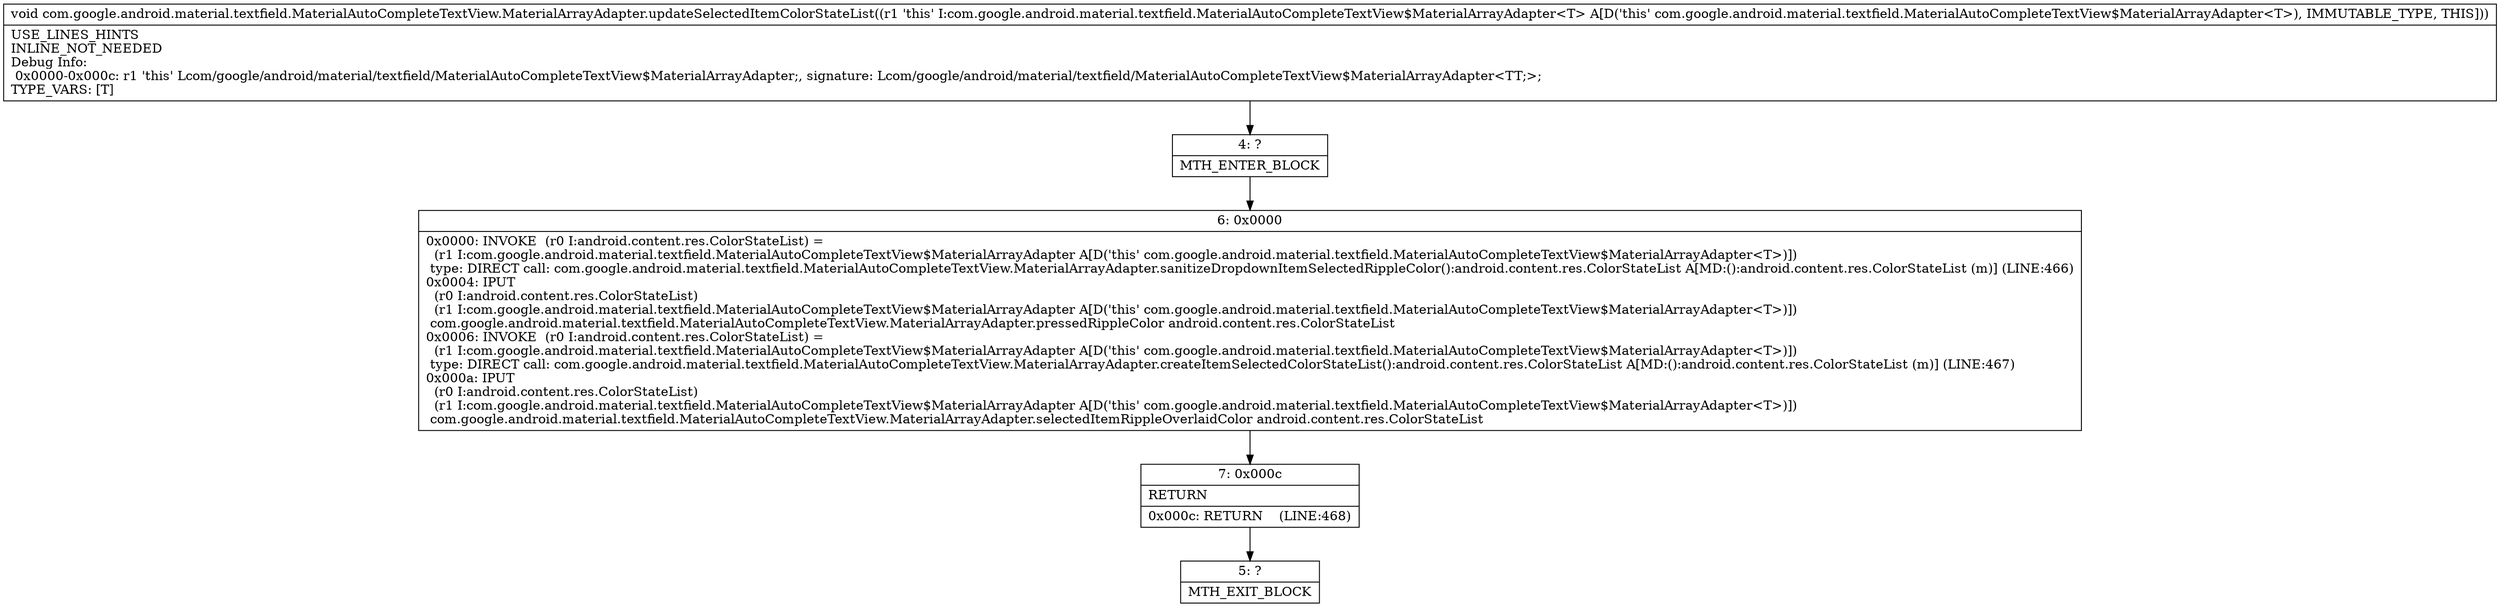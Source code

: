 digraph "CFG forcom.google.android.material.textfield.MaterialAutoCompleteTextView.MaterialArrayAdapter.updateSelectedItemColorStateList()V" {
Node_4 [shape=record,label="{4\:\ ?|MTH_ENTER_BLOCK\l}"];
Node_6 [shape=record,label="{6\:\ 0x0000|0x0000: INVOKE  (r0 I:android.content.res.ColorStateList) = \l  (r1 I:com.google.android.material.textfield.MaterialAutoCompleteTextView$MaterialArrayAdapter A[D('this' com.google.android.material.textfield.MaterialAutoCompleteTextView$MaterialArrayAdapter\<T\>)])\l type: DIRECT call: com.google.android.material.textfield.MaterialAutoCompleteTextView.MaterialArrayAdapter.sanitizeDropdownItemSelectedRippleColor():android.content.res.ColorStateList A[MD:():android.content.res.ColorStateList (m)] (LINE:466)\l0x0004: IPUT  \l  (r0 I:android.content.res.ColorStateList)\l  (r1 I:com.google.android.material.textfield.MaterialAutoCompleteTextView$MaterialArrayAdapter A[D('this' com.google.android.material.textfield.MaterialAutoCompleteTextView$MaterialArrayAdapter\<T\>)])\l com.google.android.material.textfield.MaterialAutoCompleteTextView.MaterialArrayAdapter.pressedRippleColor android.content.res.ColorStateList \l0x0006: INVOKE  (r0 I:android.content.res.ColorStateList) = \l  (r1 I:com.google.android.material.textfield.MaterialAutoCompleteTextView$MaterialArrayAdapter A[D('this' com.google.android.material.textfield.MaterialAutoCompleteTextView$MaterialArrayAdapter\<T\>)])\l type: DIRECT call: com.google.android.material.textfield.MaterialAutoCompleteTextView.MaterialArrayAdapter.createItemSelectedColorStateList():android.content.res.ColorStateList A[MD:():android.content.res.ColorStateList (m)] (LINE:467)\l0x000a: IPUT  \l  (r0 I:android.content.res.ColorStateList)\l  (r1 I:com.google.android.material.textfield.MaterialAutoCompleteTextView$MaterialArrayAdapter A[D('this' com.google.android.material.textfield.MaterialAutoCompleteTextView$MaterialArrayAdapter\<T\>)])\l com.google.android.material.textfield.MaterialAutoCompleteTextView.MaterialArrayAdapter.selectedItemRippleOverlaidColor android.content.res.ColorStateList \l}"];
Node_7 [shape=record,label="{7\:\ 0x000c|RETURN\l|0x000c: RETURN    (LINE:468)\l}"];
Node_5 [shape=record,label="{5\:\ ?|MTH_EXIT_BLOCK\l}"];
MethodNode[shape=record,label="{void com.google.android.material.textfield.MaterialAutoCompleteTextView.MaterialArrayAdapter.updateSelectedItemColorStateList((r1 'this' I:com.google.android.material.textfield.MaterialAutoCompleteTextView$MaterialArrayAdapter\<T\> A[D('this' com.google.android.material.textfield.MaterialAutoCompleteTextView$MaterialArrayAdapter\<T\>), IMMUTABLE_TYPE, THIS]))  | USE_LINES_HINTS\lINLINE_NOT_NEEDED\lDebug Info:\l  0x0000\-0x000c: r1 'this' Lcom\/google\/android\/material\/textfield\/MaterialAutoCompleteTextView$MaterialArrayAdapter;, signature: Lcom\/google\/android\/material\/textfield\/MaterialAutoCompleteTextView$MaterialArrayAdapter\<TT;\>;\lTYPE_VARS: [T]\l}"];
MethodNode -> Node_4;Node_4 -> Node_6;
Node_6 -> Node_7;
Node_7 -> Node_5;
}

